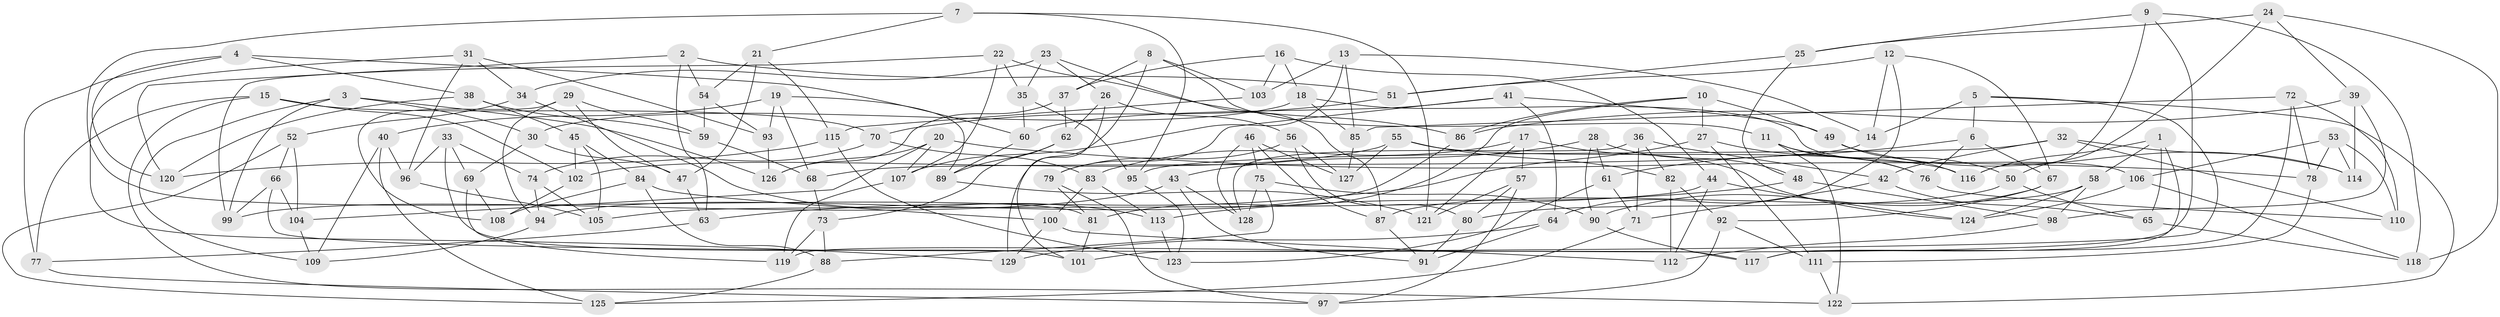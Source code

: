 // Generated by graph-tools (version 1.1) at 2025/38/03/09/25 02:38:06]
// undirected, 129 vertices, 258 edges
graph export_dot {
graph [start="1"]
  node [color=gray90,style=filled];
  1;
  2;
  3;
  4;
  5;
  6;
  7;
  8;
  9;
  10;
  11;
  12;
  13;
  14;
  15;
  16;
  17;
  18;
  19;
  20;
  21;
  22;
  23;
  24;
  25;
  26;
  27;
  28;
  29;
  30;
  31;
  32;
  33;
  34;
  35;
  36;
  37;
  38;
  39;
  40;
  41;
  42;
  43;
  44;
  45;
  46;
  47;
  48;
  49;
  50;
  51;
  52;
  53;
  54;
  55;
  56;
  57;
  58;
  59;
  60;
  61;
  62;
  63;
  64;
  65;
  66;
  67;
  68;
  69;
  70;
  71;
  72;
  73;
  74;
  75;
  76;
  77;
  78;
  79;
  80;
  81;
  82;
  83;
  84;
  85;
  86;
  87;
  88;
  89;
  90;
  91;
  92;
  93;
  94;
  95;
  96;
  97;
  98;
  99;
  100;
  101;
  102;
  103;
  104;
  105;
  106;
  107;
  108;
  109;
  110;
  111;
  112;
  113;
  114;
  115;
  116;
  117;
  118;
  119;
  120;
  121;
  122;
  123;
  124;
  125;
  126;
  127;
  128;
  129;
  1 -- 116;
  1 -- 58;
  1 -- 117;
  1 -- 65;
  2 -- 63;
  2 -- 120;
  2 -- 54;
  2 -- 51;
  3 -- 126;
  3 -- 109;
  3 -- 30;
  3 -- 99;
  4 -- 120;
  4 -- 38;
  4 -- 60;
  4 -- 77;
  5 -- 122;
  5 -- 6;
  5 -- 14;
  5 -- 101;
  6 -- 67;
  6 -- 61;
  6 -- 76;
  7 -- 21;
  7 -- 81;
  7 -- 95;
  7 -- 121;
  8 -- 11;
  8 -- 37;
  8 -- 103;
  8 -- 129;
  9 -- 118;
  9 -- 119;
  9 -- 116;
  9 -- 25;
  10 -- 86;
  10 -- 81;
  10 -- 27;
  10 -- 49;
  11 -- 76;
  11 -- 122;
  11 -- 50;
  12 -- 64;
  12 -- 67;
  12 -- 51;
  12 -- 14;
  13 -- 14;
  13 -- 85;
  13 -- 107;
  13 -- 103;
  14 -- 68;
  15 -- 102;
  15 -- 77;
  15 -- 70;
  15 -- 122;
  16 -- 37;
  16 -- 18;
  16 -- 103;
  16 -- 44;
  17 -- 83;
  17 -- 121;
  17 -- 124;
  17 -- 57;
  18 -- 85;
  18 -- 30;
  18 -- 106;
  19 -- 93;
  19 -- 40;
  19 -- 89;
  19 -- 68;
  20 -- 104;
  20 -- 78;
  20 -- 107;
  20 -- 126;
  21 -- 54;
  21 -- 47;
  21 -- 115;
  22 -- 99;
  22 -- 86;
  22 -- 107;
  22 -- 35;
  23 -- 34;
  23 -- 26;
  23 -- 35;
  23 -- 87;
  24 -- 25;
  24 -- 39;
  24 -- 50;
  24 -- 118;
  25 -- 51;
  25 -- 48;
  26 -- 101;
  26 -- 62;
  26 -- 56;
  27 -- 111;
  27 -- 76;
  27 -- 63;
  28 -- 61;
  28 -- 90;
  28 -- 48;
  28 -- 43;
  29 -- 59;
  29 -- 94;
  29 -- 108;
  29 -- 47;
  30 -- 69;
  30 -- 47;
  31 -- 93;
  31 -- 34;
  31 -- 96;
  31 -- 129;
  32 -- 110;
  32 -- 114;
  32 -- 95;
  32 -- 42;
  33 -- 101;
  33 -- 96;
  33 -- 74;
  33 -- 69;
  34 -- 113;
  34 -- 52;
  35 -- 95;
  35 -- 60;
  36 -- 128;
  36 -- 42;
  36 -- 82;
  36 -- 71;
  37 -- 126;
  37 -- 62;
  38 -- 120;
  38 -- 59;
  38 -- 45;
  39 -- 114;
  39 -- 86;
  39 -- 98;
  40 -- 109;
  40 -- 96;
  40 -- 125;
  41 -- 49;
  41 -- 60;
  41 -- 79;
  41 -- 64;
  42 -- 71;
  42 -- 65;
  43 -- 91;
  43 -- 128;
  43 -- 99;
  44 -- 112;
  44 -- 124;
  44 -- 105;
  45 -- 84;
  45 -- 102;
  45 -- 105;
  46 -- 127;
  46 -- 87;
  46 -- 128;
  46 -- 75;
  47 -- 63;
  48 -- 98;
  48 -- 113;
  49 -- 116;
  49 -- 114;
  50 -- 65;
  50 -- 80;
  51 -- 70;
  52 -- 66;
  52 -- 125;
  52 -- 104;
  53 -- 78;
  53 -- 114;
  53 -- 106;
  53 -- 110;
  54 -- 93;
  54 -- 59;
  55 -- 102;
  55 -- 116;
  55 -- 127;
  55 -- 82;
  56 -- 79;
  56 -- 80;
  56 -- 127;
  57 -- 121;
  57 -- 80;
  57 -- 97;
  58 -- 87;
  58 -- 124;
  58 -- 98;
  59 -- 68;
  60 -- 89;
  61 -- 71;
  61 -- 123;
  62 -- 89;
  62 -- 73;
  63 -- 77;
  64 -- 91;
  64 -- 129;
  65 -- 118;
  66 -- 104;
  66 -- 117;
  66 -- 99;
  67 -- 90;
  67 -- 92;
  68 -- 73;
  69 -- 119;
  69 -- 108;
  70 -- 74;
  70 -- 83;
  71 -- 125;
  72 -- 85;
  72 -- 117;
  72 -- 110;
  72 -- 78;
  73 -- 88;
  73 -- 119;
  74 -- 94;
  74 -- 105;
  75 -- 90;
  75 -- 88;
  75 -- 128;
  76 -- 110;
  77 -- 97;
  78 -- 111;
  79 -- 81;
  79 -- 97;
  80 -- 91;
  81 -- 101;
  82 -- 92;
  82 -- 112;
  83 -- 113;
  83 -- 100;
  84 -- 88;
  84 -- 100;
  84 -- 108;
  85 -- 127;
  86 -- 94;
  87 -- 91;
  88 -- 125;
  89 -- 121;
  90 -- 117;
  92 -- 97;
  92 -- 111;
  93 -- 126;
  94 -- 109;
  95 -- 123;
  96 -- 105;
  98 -- 112;
  100 -- 129;
  100 -- 112;
  102 -- 108;
  103 -- 115;
  104 -- 109;
  106 -- 124;
  106 -- 118;
  107 -- 119;
  111 -- 122;
  113 -- 123;
  115 -- 123;
  115 -- 120;
}
